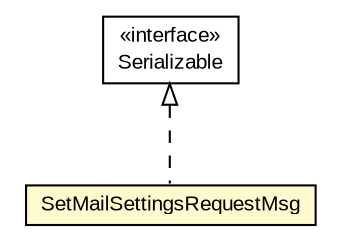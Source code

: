 #!/usr/local/bin/dot
#
# Class diagram 
# Generated by UMLGraph version R5_6-24-gf6e263 (http://www.umlgraph.org/)
#

digraph G {
	edge [fontname="arial",fontsize=10,labelfontname="arial",labelfontsize=10];
	node [fontname="arial",fontsize=10,shape=plaintext];
	nodesep=0.25;
	ranksep=0.5;
	// org.miloss.fgsms.services.interfaces.policyconfiguration.SetMailSettingsRequestMsg
	c1100953 [label=<<table title="org.miloss.fgsms.services.interfaces.policyconfiguration.SetMailSettingsRequestMsg" border="0" cellborder="1" cellspacing="0" cellpadding="2" port="p" bgcolor="lemonChiffon" href="./SetMailSettingsRequestMsg.html">
		<tr><td><table border="0" cellspacing="0" cellpadding="1">
<tr><td align="center" balign="center"> SetMailSettingsRequestMsg </td></tr>
		</table></td></tr>
		</table>>, URL="./SetMailSettingsRequestMsg.html", fontname="arial", fontcolor="black", fontsize=10.0];
	//org.miloss.fgsms.services.interfaces.policyconfiguration.SetMailSettingsRequestMsg implements java.io.Serializable
	c1101667:p -> c1100953:p [dir=back,arrowtail=empty,style=dashed];
	// java.io.Serializable
	c1101667 [label=<<table title="java.io.Serializable" border="0" cellborder="1" cellspacing="0" cellpadding="2" port="p" href="http://java.sun.com/j2se/1.4.2/docs/api/java/io/Serializable.html">
		<tr><td><table border="0" cellspacing="0" cellpadding="1">
<tr><td align="center" balign="center"> &#171;interface&#187; </td></tr>
<tr><td align="center" balign="center"> Serializable </td></tr>
		</table></td></tr>
		</table>>, URL="http://java.sun.com/j2se/1.4.2/docs/api/java/io/Serializable.html", fontname="arial", fontcolor="black", fontsize=10.0];
}

